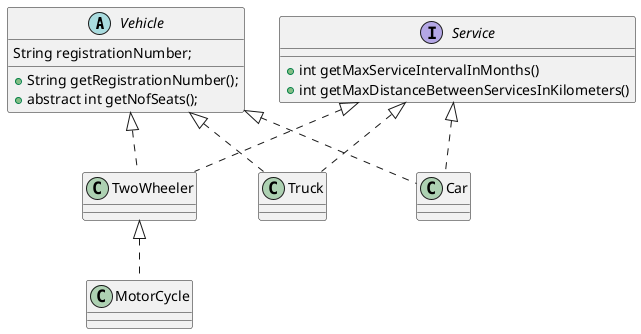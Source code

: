 @startuml
abstract class Vehicle  {
    String registrationNumber;
    + String getRegistrationNumber();
    + abstract int getNofSeats();
}

interface Service {
+ int getMaxServiceIntervalInMonths()
+ int getMaxDistanceBetweenServicesInKilometers()
}

Vehicle <|..  TwoWheeler
Service <|.. TwoWheeler
TwoWheeler <|.. MotorCycle
Vehicle <|.. Truck
Service <|.. Truck
Vehicle <|.. Car
Service <|.. Car
@enduml